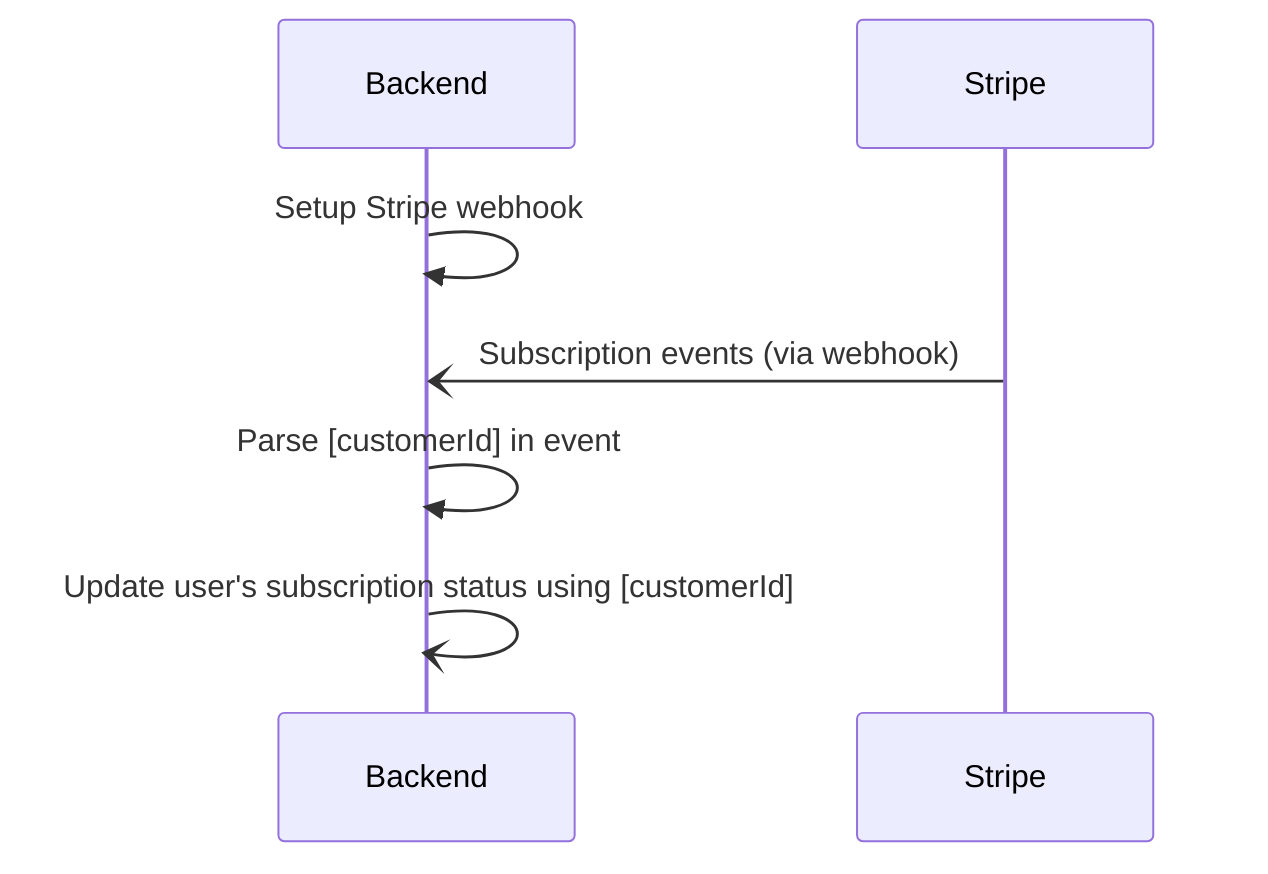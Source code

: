 sequenceDiagram
    participant Backend
    participant Stripe
    
    Backend->>Backend: Setup Stripe webhook
    Stripe-)Backend: Subscription events (via webhook)
    Backend->>Backend: Parse [customerId] in event
    Backend-)Backend: Update user's subscription status using [customerId]